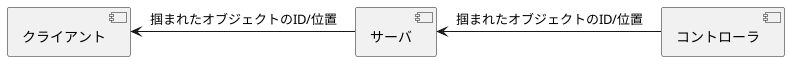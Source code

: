 @startuml 6_grabObject

component サーバ as server
component コントローラ as controller
component クライアント as client

server -l-> client : 掴まれたオブジェクトのID/位置
server <-r- controller : 掴まれたオブジェクトのID/位置

@enduml